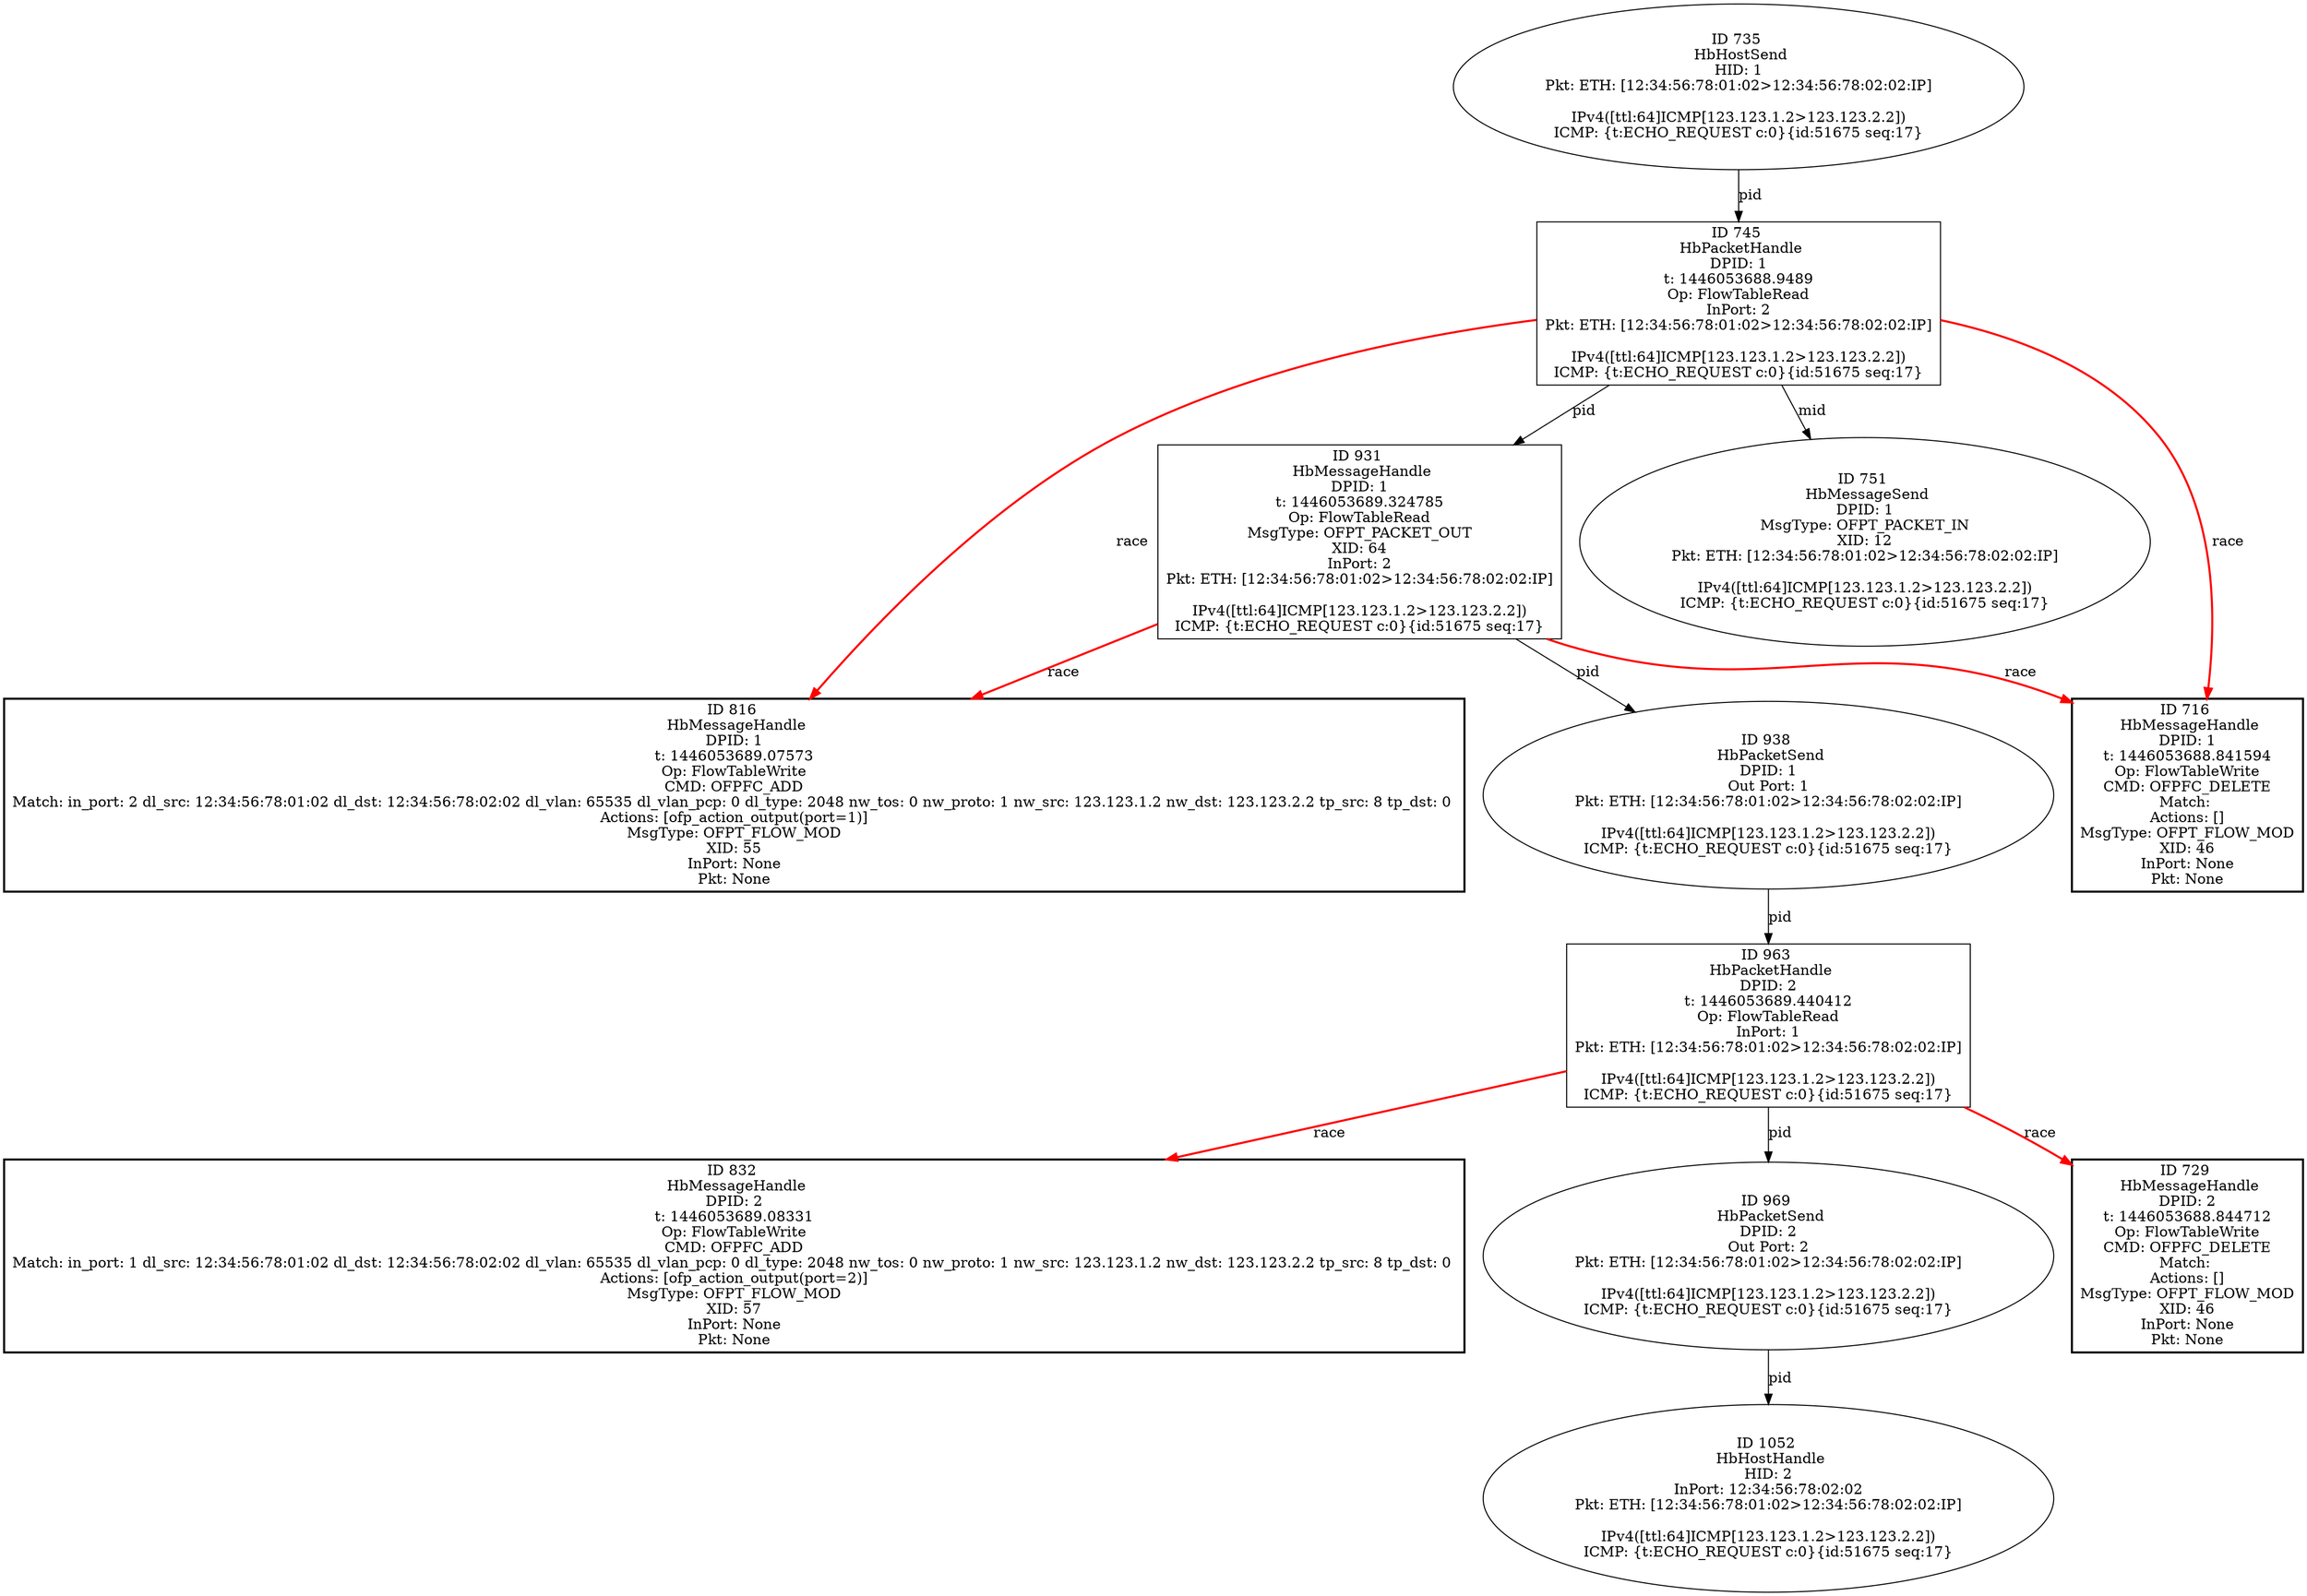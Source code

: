 strict digraph G {
832 [shape=box, style=bold, event=<hb_events.HbMessageHandle object at 0x103b23fd0>, label="ID 832 
 HbMessageHandle
DPID: 2
t: 1446053689.08331
Op: FlowTableWrite
CMD: OFPFC_ADD
Match: in_port: 1 dl_src: 12:34:56:78:01:02 dl_dst: 12:34:56:78:02:02 dl_vlan: 65535 dl_vlan_pcp: 0 dl_type: 2048 nw_tos: 0 nw_proto: 1 nw_src: 123.123.1.2 nw_dst: 123.123.2.2 tp_src: 8 tp_dst: 0 
Actions: [ofp_action_output(port=2)]
MsgType: OFPT_FLOW_MOD
XID: 57
InPort: None
Pkt: None"];
931 [shape=box, event=<hb_events.HbMessageHandle object at 0x103b93a10>, label="ID 931 
 HbMessageHandle
DPID: 1
t: 1446053689.324785
Op: FlowTableRead
MsgType: OFPT_PACKET_OUT
XID: 64
InPort: 2
Pkt: ETH: [12:34:56:78:01:02>12:34:56:78:02:02:IP]

IPv4([ttl:64]ICMP[123.123.1.2>123.123.2.2])
ICMP: {t:ECHO_REQUEST c:0}{id:51675 seq:17}"];
969 [shape=oval, event=<hb_events.HbPacketSend object at 0x103b9f510>, label="ID 969 
 HbPacketSend
DPID: 2
Out Port: 2
Pkt: ETH: [12:34:56:78:01:02>12:34:56:78:02:02:IP]

IPv4([ttl:64]ICMP[123.123.1.2>123.123.2.2])
ICMP: {t:ECHO_REQUEST c:0}{id:51675 seq:17}"];
938 [shape=oval, event=<hb_events.HbPacketSend object at 0x103b9a890>, label="ID 938 
 HbPacketSend
DPID: 1
Out Port: 1
Pkt: ETH: [12:34:56:78:01:02>12:34:56:78:02:02:IP]

IPv4([ttl:64]ICMP[123.123.1.2>123.123.2.2])
ICMP: {t:ECHO_REQUEST c:0}{id:51675 seq:17}"];
716 [shape=box, style=bold, event=<hb_events.HbMessageHandle object at 0x103b01750>, label="ID 716 
 HbMessageHandle
DPID: 1
t: 1446053688.841594
Op: FlowTableWrite
CMD: OFPFC_DELETE
Match: 
Actions: []
MsgType: OFPT_FLOW_MOD
XID: 46
InPort: None
Pkt: None"];
751 [shape=oval, event=<hb_events.HbMessageSend object at 0x103b06e10>, label="ID 751 
 HbMessageSend
DPID: 1
MsgType: OFPT_PACKET_IN
XID: 12
Pkt: ETH: [12:34:56:78:01:02>12:34:56:78:02:02:IP]

IPv4([ttl:64]ICMP[123.123.1.2>123.123.2.2])
ICMP: {t:ECHO_REQUEST c:0}{id:51675 seq:17}"];
816 [shape=box, style=bold, event=<hb_events.HbMessageHandle object at 0x103b23310>, label="ID 816 
 HbMessageHandle
DPID: 1
t: 1446053689.07573
Op: FlowTableWrite
CMD: OFPFC_ADD
Match: in_port: 2 dl_src: 12:34:56:78:01:02 dl_dst: 12:34:56:78:02:02 dl_vlan: 65535 dl_vlan_pcp: 0 dl_type: 2048 nw_tos: 0 nw_proto: 1 nw_src: 123.123.1.2 nw_dst: 123.123.2.2 tp_src: 8 tp_dst: 0 
Actions: [ofp_action_output(port=1)]
MsgType: OFPT_FLOW_MOD
XID: 55
InPort: None
Pkt: None"];
963 [shape=box, event=<hb_events.HbPacketHandle object at 0x103b9f150>, label="ID 963 
 HbPacketHandle
DPID: 2
t: 1446053689.440412
Op: FlowTableRead
InPort: 1
Pkt: ETH: [12:34:56:78:01:02>12:34:56:78:02:02:IP]

IPv4([ttl:64]ICMP[123.123.1.2>123.123.2.2])
ICMP: {t:ECHO_REQUEST c:0}{id:51675 seq:17}"];
745 [shape=box, event=<hb_events.HbPacketHandle object at 0x103b06510>, label="ID 745 
 HbPacketHandle
DPID: 1
t: 1446053688.9489
Op: FlowTableRead
InPort: 2
Pkt: ETH: [12:34:56:78:01:02>12:34:56:78:02:02:IP]

IPv4([ttl:64]ICMP[123.123.1.2>123.123.2.2])
ICMP: {t:ECHO_REQUEST c:0}{id:51675 seq:17}"];
729 [shape=box, style=bold, event=<hb_events.HbMessageHandle object at 0x103b01ed0>, label="ID 729 
 HbMessageHandle
DPID: 2
t: 1446053688.844712
Op: FlowTableWrite
CMD: OFPFC_DELETE
Match: 
Actions: []
MsgType: OFPT_FLOW_MOD
XID: 46
InPort: None
Pkt: None"];
1052 [shape=oval, event=<hb_events.HbHostHandle object at 0x103c25210>, label="ID 1052 
 HbHostHandle
HID: 2
InPort: 12:34:56:78:02:02
Pkt: ETH: [12:34:56:78:01:02>12:34:56:78:02:02:IP]

IPv4([ttl:64]ICMP[123.123.1.2>123.123.2.2])
ICMP: {t:ECHO_REQUEST c:0}{id:51675 seq:17}"];
735 [shape=oval, event=<hb_events.HbHostSend object at 0x103b01e90>, label="ID 735 
 HbHostSend
HID: 1
Pkt: ETH: [12:34:56:78:01:02>12:34:56:78:02:02:IP]

IPv4([ttl:64]ICMP[123.123.1.2>123.123.2.2])
ICMP: {t:ECHO_REQUEST c:0}{id:51675 seq:17}"];
931 -> 816  [harmful=True, color=red, style=bold, rel=race, label=race];
931 -> 938  [rel=pid, label=pid];
931 -> 716  [harmful=True, color=red, style=bold, rel=race, label=race];
745 -> 816  [harmful=True, color=red, style=bold, rel=race, label=race];
745 -> 931  [rel=pid, label=pid];
745 -> 716  [harmful=True, color=red, style=bold, rel=race, label=race];
745 -> 751  [rel=mid, label=mid];
938 -> 963  [rel=pid, label=pid];
963 -> 832  [harmful=True, color=red, style=bold, rel=race, label=race];
963 -> 969  [rel=pid, label=pid];
963 -> 729  [harmful=True, color=red, style=bold, rel=race, label=race];
969 -> 1052  [rel=pid, label=pid];
735 -> 745  [rel=pid, label=pid];
}
